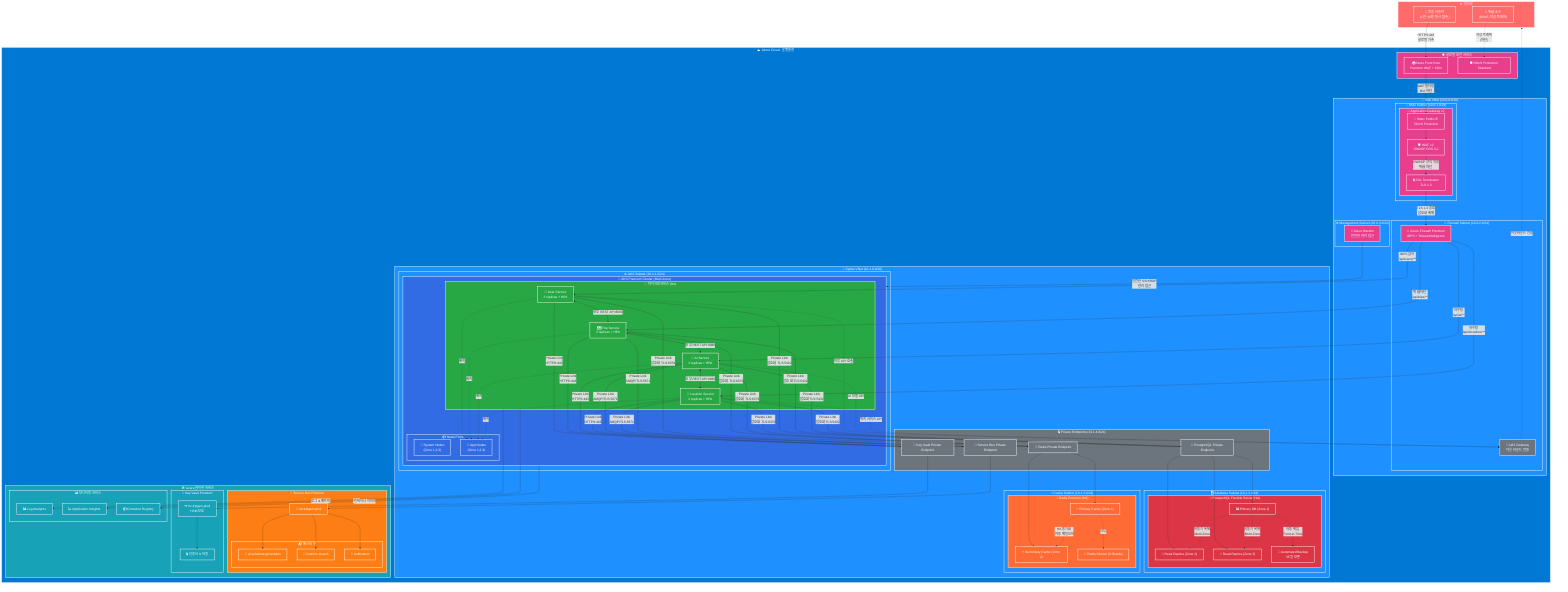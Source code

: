 graph TB
    %% TripGen 서비스 운영환경 네트워크 다이어그램
    %% Azure 클라우드 기반 엔터프라이즈 보안 아키텍처
    
    %% 외부 영역
    subgraph Internet["🌐 인터넷"]
        Users["👥 최종 사용자<br/>(1만~10만 동시 접속)"]
        AttackSources["🔥 위협 소스<br/>(DDoS, 악성 트래픽)"]
    end
    
    %% Azure 클라우드 운영환경
    subgraph AzureCloud["☁️ Azure Cloud - 운영환경"]
        
        %% 글로벌 보안 서비스
        subgraph GlobalSecurity["🛡️ 글로벌 보안 서비스"]
            AFD["🌍 Azure Front Door<br/>Premium WAF + CDN"]
            DDoSProtection["🛡️ DDoS Protection Standard"]
        end
        
        %% Hub VNet - 중앙 보안 허브
        subgraph HubVNet["🏢 Hub VNet (10.0.0.0/16)"]
            
            %% 외부 진입점 (DMZ)
            subgraph DMZSubnet["🚪 DMZ Subnet (10.0.1.0/24)"]
                subgraph AppGateway["🔐 Application Gateway v2"]
                    PublicIP["📍 Static Public IP<br/>DDoS Protected"]
                    WAF["🛡️ WAF v2<br/>OWASP CRS 3.2"]
                    SSLTermination["🔒 SSL Termination<br/>TLS 1.3"]
                end
            end
            
            %% Azure Firewall
            subgraph FirewallSubnet["🔥 Firewall Subnet (10.0.2.0/24)"]
                AzureFirewall["🔥 Azure Firewall Premium<br/>IDPS + Threat Intelligence"]
                NATGateway["🚪 NAT Gateway<br/>아웃바운드 전용"]
            end
            
            %% 관리 접근
            subgraph ManagementSubnet["⚙️ Management Subnet (10.0.3.0/24)"]
                Bastion["🔐 Azure Bastion<br/>안전한 관리 접근"]
            end
        end
        
        %% Spoke VNet - 애플리케이션 워크로드
        subgraph SpokeVNet["🎯 Spoke VNet (10.1.0.0/16)"]
            
            %% AKS 클러스터 서브넷
            subgraph AKSSubnet["⚙️ AKS Subnet (10.1.1.0/24)"]
                subgraph AKSCluster["🔧 AKS Premium Cluster (Multi-Zone)"]
                    
                    %% Node Pools
                    subgraph NodePools["📦 Node Pools"]
                        SystemNodes["🔧 System Nodes<br/>(Zone 1,2,3)"]
                        AppNodes["🚀 App Nodes<br/>(Zone 1,2,3)"]
                    end
                    
                    %% 마이크로서비스 (고가용성)
                    subgraph MicroServices["🚀 마이크로서비스 (HA)"]
                        UserService["👤 User Service<br/>3 replicas + HPA"]
                        TripService["🗺️ Trip Service<br/>3 replicas + HPA"]
                        AIService["🤖 AI Service<br/>2 replicas + HPA"]
                        LocationService["📍 Location Service<br/>2 replicas + HPA"]
                    end
                end
            end
            
            %% 데이터베이스 서브넷
            subgraph DatabaseSubnet["🗄️ Database Subnet (10.1.2.0/24)"]
                subgraph PostgreSQLHA["🐘 PostgreSQL Flexible Server (HA)"]
                    PGPrimary["📊 Primary DB (Zone 1)"]
                    PGReplica1["📖 Read Replica (Zone 2)"]
                    PGReplica2["📖 Read Replica (Zone 3)"]
                    PGBackup["💾 Automated Backup<br/>35일 보존"]
                end
            end
            
            %% 캐시 서브넷
            subgraph CacheSubnet["⚡ Cache Subnet (10.1.3.0/24)"]
                subgraph RedisHA["🔴 Redis Premium (HA)"]
                    RedisPrimary["⚡ Primary Cache (Zone 1)"]
                    RedisSecondary["⚡ Secondary Cache (Zone 2)"]
                    RedisCluster["🔗 Redis Cluster (3 Shards)"]
                end
            end
            
            %% Private Endpoint 서브넷
            subgraph PrivateEndpoints["🔒 Private Endpoints (10.1.4.0/24)"]
                PGEndpoint["🔐 PostgreSQL Private Endpoint"]
                RedisEndpoint["🔐 Redis Private Endpoint"]
                SBEndpoint["🔐 Service Bus Private Endpoint"]
                KVEndpoint["🔐 Key Vault Private Endpoint"]
            end
        end
        
        %% 관리형 서비스
        subgraph ManagedServices["🛠️ Azure 관리형 서비스"]
            
            subgraph ServiceBusPremium["📨 Service Bus Premium"]
                ServiceBus["📮 sb-tripgen-prod"]
                subgraph Queues["📬 메시지 큐"]
                    AIQueue["🤖 ai-schedule-generation"]
                    LocationQueue["📍 location-search"]
                    NotificationQueue["🔔 notification"]
                end
            end
            
            subgraph KeyVaultPremium["🔐 Key Vault Premium"]
                KeyVault["🗝️ kv-tripgen-prod<br/>HSM 보호"]
                Secrets["🔒 인증서 & 비밀"]
            end
            
            subgraph MonitoringServices["📊 모니터링 서비스"]
                LogAnalytics["📊 Log Analytics"]
                AppInsights["📈 Application Insights"]
                ContainerRegistry["📦 Container Registry"]
            end
        end
    end
    
    %% 네트워크 트래픽 플로우

    %% 외부 → 내부 트래픽 (인그레스)
    Users -->|"HTTPS:443<br/>글로벌 가속"| AFD
    AttackSources -.->|"악성 트래픽<br/>(차단)"| DDoSProtection
    AFD -->|"WAF 필터링<br/>Bot 차단"| PublicIP
    
    %% Application Gateway 보안 처리
    PublicIP --> WAF
    WAF -->|"OWASP 규칙 적용<br/>위협 차단"| SSLTermination
    SSLTermination -->|"TLS 1.3 종료<br/>암호화 해제"| AzureFirewall
    
    %% Azure Firewall 라우팅
    AzureFirewall -->|"IDPS 검사<br/>/api/users/**"| UserService
    AzureFirewall -->|"위협 차단<br/>/api/trips/**"| TripService
    AzureFirewall -->|"라우팅<br/>/api/ai/**"| AIService
    AzureFirewall -->|"라우팅<br/>/api/locations/**"| LocationService
    
    %% 마이크로서비스 간 통신
    UserService <-->|"내부 REST API:8080"| TripService
    TripService <-->|"내부 REST API:8080"| AIService
    AIService <-->|"내부 REST API:8080"| LocationService
    
    %% Private Link 연결 (데이터베이스)
    UserService -->|"Private Link<br/>암호화 TLS:5432"| PGEndpoint
    TripService -->|"Private Link<br/>암호화 TLS:5432"| PGEndpoint
    AIService -->|"Private Link<br/>암호화 TLS:5432"| PGEndpoint
    LocationService -->|"Private Link<br/>암호화 TLS:5432"| PGEndpoint
    
    PGEndpoint --> PGPrimary
    PGEndpoint --> PGReplica1
    PGEndpoint --> PGReplica2
    
    %% Private Link 연결 (캐시)
    UserService -->|"Private Link<br/>암호화 TLS:6379"| RedisEndpoint
    TripService -->|"Private Link<br/>암호화 TLS:6379"| RedisEndpoint
    AIService -->|"Private Link<br/>암호화 TLS:6379"| RedisEndpoint
    LocationService -->|"Private Link<br/>암호화 TLS:6379"| RedisEndpoint
    
    RedisEndpoint --> RedisPrimary
    RedisEndpoint --> RedisSecondary
    
    %% Private Link 연결 (메시징)
    AIService -->|"Private Link<br/>AMQP/TLS:5671"| SBEndpoint
    LocationService -->|"Private Link<br/>AMQP/TLS:5671"| SBEndpoint
    TripService -->|"Private Link<br/>AMQP/TLS:5671"| SBEndpoint
    
    SBEndpoint --> ServiceBus
    ServiceBus --> AIQueue
    ServiceBus --> LocationQueue
    ServiceBus --> NotificationQueue
    
    %% Private Link 연결 (Key Vault)
    UserService -->|"Private Link<br/>HTTPS:443"| KVEndpoint
    TripService -->|"Private Link<br/>HTTPS:443"| KVEndpoint
    AIService -->|"Private Link<br/>HTTPS:443"| KVEndpoint
    LocationService -->|"Private Link<br/>HTTPS:443"| KVEndpoint
    
    KVEndpoint --> KeyVault
    KeyVault --> Secrets
    
    %% 고가용성 복제
    PGPrimary -.->|"비동기 복제<br/>Multi-Zone"| PGReplica1
    PGPrimary -.->|"비동기 복제<br/>Multi-Zone"| PGReplica2
    PGPrimary -.->|"자동 백업<br/>Point-in-Time"| PGBackup
    
    RedisPrimary -.->|"HA 동기화<br/>자동 페일오버"| RedisSecondary
    RedisPrimary -.->|"샤딩"| RedisCluster
    
    %% 아웃바운드 트래픽
    UserService -.->|"외부 API 호출"| NATGateway
    AIService -.->|"AI 모델 API"| NATGateway
    LocationService -.->|"위치 서비스 API"| NATGateway
    NATGateway -.->|"아웃바운드 전용"| Internet
    
    %% 관리 접근
    Bastion -->|"안전한 SSH/RDP<br/>관리 접근"| AKSCluster
    
    %% 모니터링 & 로깅
    MicroServices -->|"로그 & 메트릭"| LogAnalytics
    MicroServices -->|"APM"| AppInsights
    AKSCluster -->|"컨테이너 이미지"| ContainerRegistry
    
    %% Pod 배치 (Multi-Zone)
    UserService -.->|"배치"| AppNodes
    TripService -.->|"배치"| AppNodes
    AIService -.->|"배치"| AppNodes
    LocationService -.->|"배치"| AppNodes
    
    %% 스타일 정의
    classDef internetStyle fill:#FF6B6B,stroke:#fff,stroke-width:2px,color:#fff
    classDef securityStyle fill:#E83E8C,stroke:#fff,stroke-width:2px,color:#fff
    classDef azureStyle fill:#0078D4,stroke:#fff,stroke-width:2px,color:#fff
    classDef networkStyle fill:#1E90FF,stroke:#fff,stroke-width:2px,color:#fff
    classDef k8sStyle fill:#326CE5,stroke:#fff,stroke-width:2px,color:#fff
    classDef appStyle fill:#28A745,stroke:#fff,stroke-width:2px,color:#fff
    classDef dataStyle fill:#DC3545,stroke:#fff,stroke-width:2px,color:#fff
    classDef cacheStyle fill:#FF6B35,stroke:#fff,stroke-width:2px,color:#fff
    classDef messageStyle fill:#FD7E14,stroke:#fff,stroke-width:2px,color:#fff
    classDef managedStyle fill:#17A2B8,stroke:#fff,stroke-width:2px,color:#fff
    classDef privateStyle fill:#6C757D,stroke:#fff,stroke-width:2px,color:#fff
    
    %% 스타일 적용
    class Internet,Users,AttackSources internetStyle
    class GlobalSecurity,AFD,DDoSProtection,AppGateway,PublicIP,WAF,SSLTermination,AzureFirewall,Bastion securityStyle
    class AzureCloud azureStyle
    class HubVNet,SpokeVNet,DMZSubnet,FirewallSubnet,ManagementSubnet,AKSSubnet,DatabaseSubnet,CacheSubnet networkStyle
    class AKSCluster,NodePools,SystemNodes,AppNodes k8sStyle
    class MicroServices,UserService,TripService,AIService,LocationService appStyle
    class PostgreSQLHA,PGPrimary,PGReplica1,PGReplica2,PGBackup dataStyle
    class RedisHA,RedisPrimary,RedisSecondary,RedisCluster cacheStyle
    class ServiceBusPremium,ServiceBus,Queues,AIQueue,LocationQueue,NotificationQueue messageStyle
    class ManagedServices,KeyVaultPremium,KeyVault,Secrets,MonitoringServices,LogAnalytics,AppInsights,ContainerRegistry managedStyle
    class PrivateEndpoints,PGEndpoint,RedisEndpoint,SBEndpoint,KVEndpoint,NATGateway privateStyle